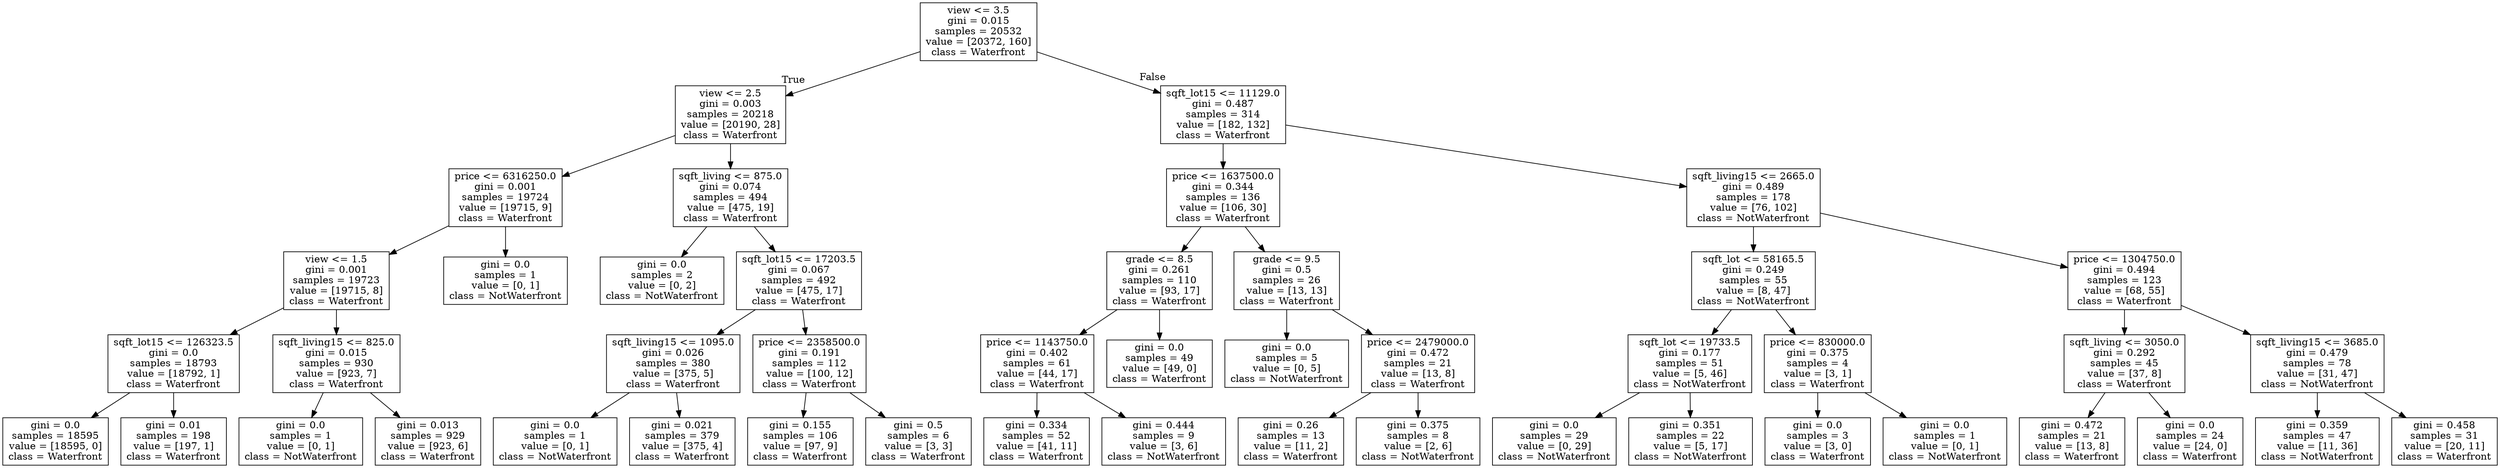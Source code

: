 digraph Tree {
node [shape=box] ;
0 [label="view <= 3.5\ngini = 0.015\nsamples = 20532\nvalue = [20372, 160]\nclass = Waterfront"] ;
1 [label="view <= 2.5\ngini = 0.003\nsamples = 20218\nvalue = [20190, 28]\nclass = Waterfront"] ;
0 -> 1 [labeldistance=2.5, labelangle=45, headlabel="True"] ;
2 [label="price <= 6316250.0\ngini = 0.001\nsamples = 19724\nvalue = [19715, 9]\nclass = Waterfront"] ;
1 -> 2 ;
3 [label="view <= 1.5\ngini = 0.001\nsamples = 19723\nvalue = [19715, 8]\nclass = Waterfront"] ;
2 -> 3 ;
4 [label="sqft_lot15 <= 126323.5\ngini = 0.0\nsamples = 18793\nvalue = [18792, 1]\nclass = Waterfront"] ;
3 -> 4 ;
5 [label="gini = 0.0\nsamples = 18595\nvalue = [18595, 0]\nclass = Waterfront"] ;
4 -> 5 ;
6 [label="gini = 0.01\nsamples = 198\nvalue = [197, 1]\nclass = Waterfront"] ;
4 -> 6 ;
7 [label="sqft_living15 <= 825.0\ngini = 0.015\nsamples = 930\nvalue = [923, 7]\nclass = Waterfront"] ;
3 -> 7 ;
8 [label="gini = 0.0\nsamples = 1\nvalue = [0, 1]\nclass = NotWaterfront"] ;
7 -> 8 ;
9 [label="gini = 0.013\nsamples = 929\nvalue = [923, 6]\nclass = Waterfront"] ;
7 -> 9 ;
10 [label="gini = 0.0\nsamples = 1\nvalue = [0, 1]\nclass = NotWaterfront"] ;
2 -> 10 ;
11 [label="sqft_living <= 875.0\ngini = 0.074\nsamples = 494\nvalue = [475, 19]\nclass = Waterfront"] ;
1 -> 11 ;
12 [label="gini = 0.0\nsamples = 2\nvalue = [0, 2]\nclass = NotWaterfront"] ;
11 -> 12 ;
13 [label="sqft_lot15 <= 17203.5\ngini = 0.067\nsamples = 492\nvalue = [475, 17]\nclass = Waterfront"] ;
11 -> 13 ;
14 [label="sqft_living15 <= 1095.0\ngini = 0.026\nsamples = 380\nvalue = [375, 5]\nclass = Waterfront"] ;
13 -> 14 ;
15 [label="gini = 0.0\nsamples = 1\nvalue = [0, 1]\nclass = NotWaterfront"] ;
14 -> 15 ;
16 [label="gini = 0.021\nsamples = 379\nvalue = [375, 4]\nclass = Waterfront"] ;
14 -> 16 ;
17 [label="price <= 2358500.0\ngini = 0.191\nsamples = 112\nvalue = [100, 12]\nclass = Waterfront"] ;
13 -> 17 ;
18 [label="gini = 0.155\nsamples = 106\nvalue = [97, 9]\nclass = Waterfront"] ;
17 -> 18 ;
19 [label="gini = 0.5\nsamples = 6\nvalue = [3, 3]\nclass = Waterfront"] ;
17 -> 19 ;
20 [label="sqft_lot15 <= 11129.0\ngini = 0.487\nsamples = 314\nvalue = [182, 132]\nclass = Waterfront"] ;
0 -> 20 [labeldistance=2.5, labelangle=-45, headlabel="False"] ;
21 [label="price <= 1637500.0\ngini = 0.344\nsamples = 136\nvalue = [106, 30]\nclass = Waterfront"] ;
20 -> 21 ;
22 [label="grade <= 8.5\ngini = 0.261\nsamples = 110\nvalue = [93, 17]\nclass = Waterfront"] ;
21 -> 22 ;
23 [label="price <= 1143750.0\ngini = 0.402\nsamples = 61\nvalue = [44, 17]\nclass = Waterfront"] ;
22 -> 23 ;
24 [label="gini = 0.334\nsamples = 52\nvalue = [41, 11]\nclass = Waterfront"] ;
23 -> 24 ;
25 [label="gini = 0.444\nsamples = 9\nvalue = [3, 6]\nclass = NotWaterfront"] ;
23 -> 25 ;
26 [label="gini = 0.0\nsamples = 49\nvalue = [49, 0]\nclass = Waterfront"] ;
22 -> 26 ;
27 [label="grade <= 9.5\ngini = 0.5\nsamples = 26\nvalue = [13, 13]\nclass = Waterfront"] ;
21 -> 27 ;
28 [label="gini = 0.0\nsamples = 5\nvalue = [0, 5]\nclass = NotWaterfront"] ;
27 -> 28 ;
29 [label="price <= 2479000.0\ngini = 0.472\nsamples = 21\nvalue = [13, 8]\nclass = Waterfront"] ;
27 -> 29 ;
30 [label="gini = 0.26\nsamples = 13\nvalue = [11, 2]\nclass = Waterfront"] ;
29 -> 30 ;
31 [label="gini = 0.375\nsamples = 8\nvalue = [2, 6]\nclass = NotWaterfront"] ;
29 -> 31 ;
32 [label="sqft_living15 <= 2665.0\ngini = 0.489\nsamples = 178\nvalue = [76, 102]\nclass = NotWaterfront"] ;
20 -> 32 ;
33 [label="sqft_lot <= 58165.5\ngini = 0.249\nsamples = 55\nvalue = [8, 47]\nclass = NotWaterfront"] ;
32 -> 33 ;
34 [label="sqft_lot <= 19733.5\ngini = 0.177\nsamples = 51\nvalue = [5, 46]\nclass = NotWaterfront"] ;
33 -> 34 ;
35 [label="gini = 0.0\nsamples = 29\nvalue = [0, 29]\nclass = NotWaterfront"] ;
34 -> 35 ;
36 [label="gini = 0.351\nsamples = 22\nvalue = [5, 17]\nclass = NotWaterfront"] ;
34 -> 36 ;
37 [label="price <= 830000.0\ngini = 0.375\nsamples = 4\nvalue = [3, 1]\nclass = Waterfront"] ;
33 -> 37 ;
38 [label="gini = 0.0\nsamples = 3\nvalue = [3, 0]\nclass = Waterfront"] ;
37 -> 38 ;
39 [label="gini = 0.0\nsamples = 1\nvalue = [0, 1]\nclass = NotWaterfront"] ;
37 -> 39 ;
40 [label="price <= 1304750.0\ngini = 0.494\nsamples = 123\nvalue = [68, 55]\nclass = Waterfront"] ;
32 -> 40 ;
41 [label="sqft_living <= 3050.0\ngini = 0.292\nsamples = 45\nvalue = [37, 8]\nclass = Waterfront"] ;
40 -> 41 ;
42 [label="gini = 0.472\nsamples = 21\nvalue = [13, 8]\nclass = Waterfront"] ;
41 -> 42 ;
43 [label="gini = 0.0\nsamples = 24\nvalue = [24, 0]\nclass = Waterfront"] ;
41 -> 43 ;
44 [label="sqft_living15 <= 3685.0\ngini = 0.479\nsamples = 78\nvalue = [31, 47]\nclass = NotWaterfront"] ;
40 -> 44 ;
45 [label="gini = 0.359\nsamples = 47\nvalue = [11, 36]\nclass = NotWaterfront"] ;
44 -> 45 ;
46 [label="gini = 0.458\nsamples = 31\nvalue = [20, 11]\nclass = Waterfront"] ;
44 -> 46 ;
}